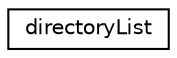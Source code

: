 digraph "Graphical Class Hierarchy"
{
 // LATEX_PDF_SIZE
  edge [fontname="Helvetica",fontsize="10",labelfontname="Helvetica",labelfontsize="10"];
  node [fontname="Helvetica",fontsize="10",shape=record];
  rankdir="LR";
  Node0 [label="directoryList",height=0.2,width=0.4,color="black", fillcolor="white", style="filled",URL="$structdirectoryList.html",tooltip=" "];
}
